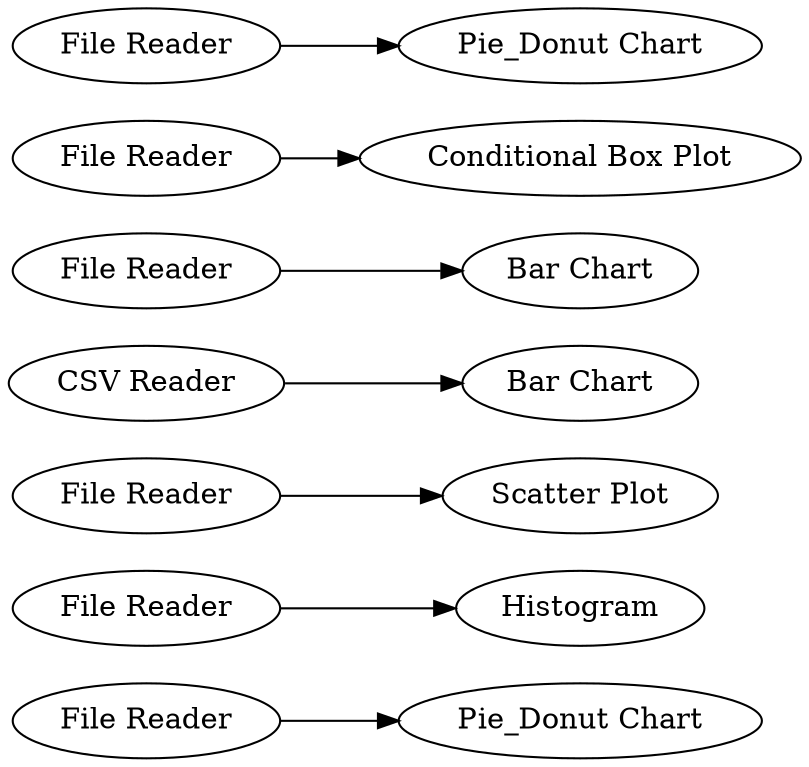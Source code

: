digraph {
	"-772189121021356144_22" [label="Pie_Donut Chart"]
	"-772189121021356144_19" [label="File Reader"]
	"-772189121021356144_23" [label="File Reader"]
	"-772189121021356144_1" [label="CSV Reader"]
	"-772189121021356144_24" [label="Scatter Plot"]
	"-772189121021356144_4" [label="File Reader"]
	"-772189121021356144_20" [label=Histogram]
	"-772189121021356144_14" [label="Conditional Box Plot"]
	"-772189121021356144_21" [label="File Reader"]
	"-772189121021356144_13" [label="File Reader"]
	"-772189121021356144_5" [label="File Reader"]
	"-772189121021356144_3" [label="Bar Chart"]
	"-772189121021356144_2" [label="Pie_Donut Chart"]
	"-772189121021356144_6" [label="Bar Chart"]
	"-772189121021356144_13" -> "-772189121021356144_14"
	"-772189121021356144_21" -> "-772189121021356144_22"
	"-772189121021356144_1" -> "-772189121021356144_3"
	"-772189121021356144_5" -> "-772189121021356144_2"
	"-772189121021356144_23" -> "-772189121021356144_24"
	"-772189121021356144_19" -> "-772189121021356144_20"
	"-772189121021356144_4" -> "-772189121021356144_6"
	rankdir=LR
}

